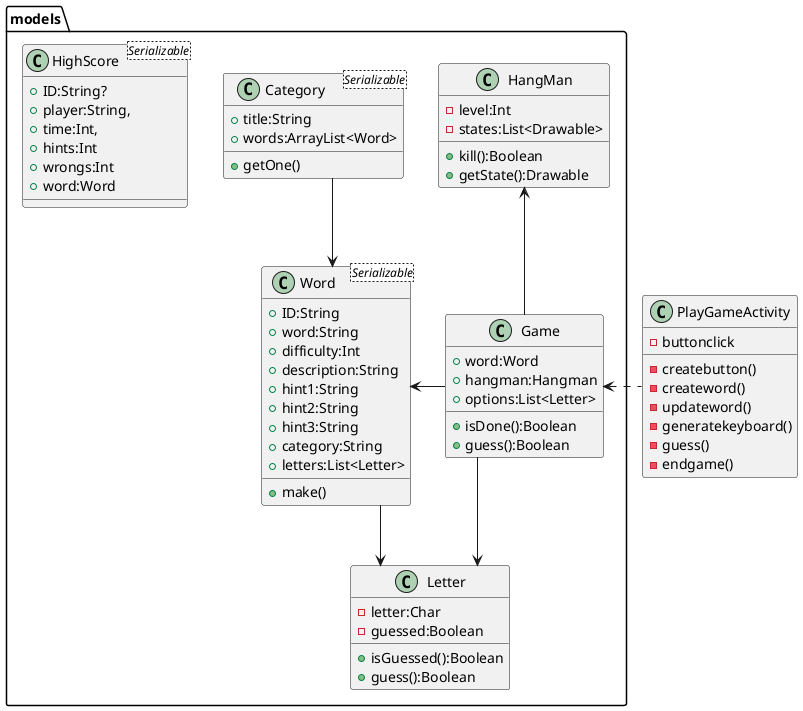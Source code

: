 @startuml
skinparam linetype ortho 
class PlayGameActivity{
    - buttonclick
    - createbutton()
    - createword()
    - updateword()
    - generatekeyboard()
    - guess()
    - endgame()
}

package models{
    class Category<Serializable>{
        + title:String
        + words:ArrayList<Word>
        + getOne()
    }

    class Game{
        + word:Word
        + hangman:Hangman
        + options:List<Letter>
        + isDone():Boolean
        + guess():Boolean
    }

    class HangMan{
        - level:Int
        - states:List<Drawable>
        + kill():Boolean
        + getState():Drawable
    }

    class Letter{
        - letter:Char
        - guessed:Boolean
        + isGuessed():Boolean
        + guess():Boolean
    }
    
    class Word<Serializable>{
        + ID:String
        + word:String
        + difficulty:Int
        + description:String
        + hint1:String
        + hint2:String
        + hint3:String
        + category:String
        + letters:List<Letter>
        + make()
    }

    class HighScore<Serializable>{
        + ID:String?
        + player:String,
        + time:Int,
        + hints:Int
        + wrongs:Int
        + word:Word
    }
}


Game <. PlayGameActivity 
Game -l-> Word
HangMan <-- Game
Game --> Letter
Category --> Word
Word --> Letter

@enduml
